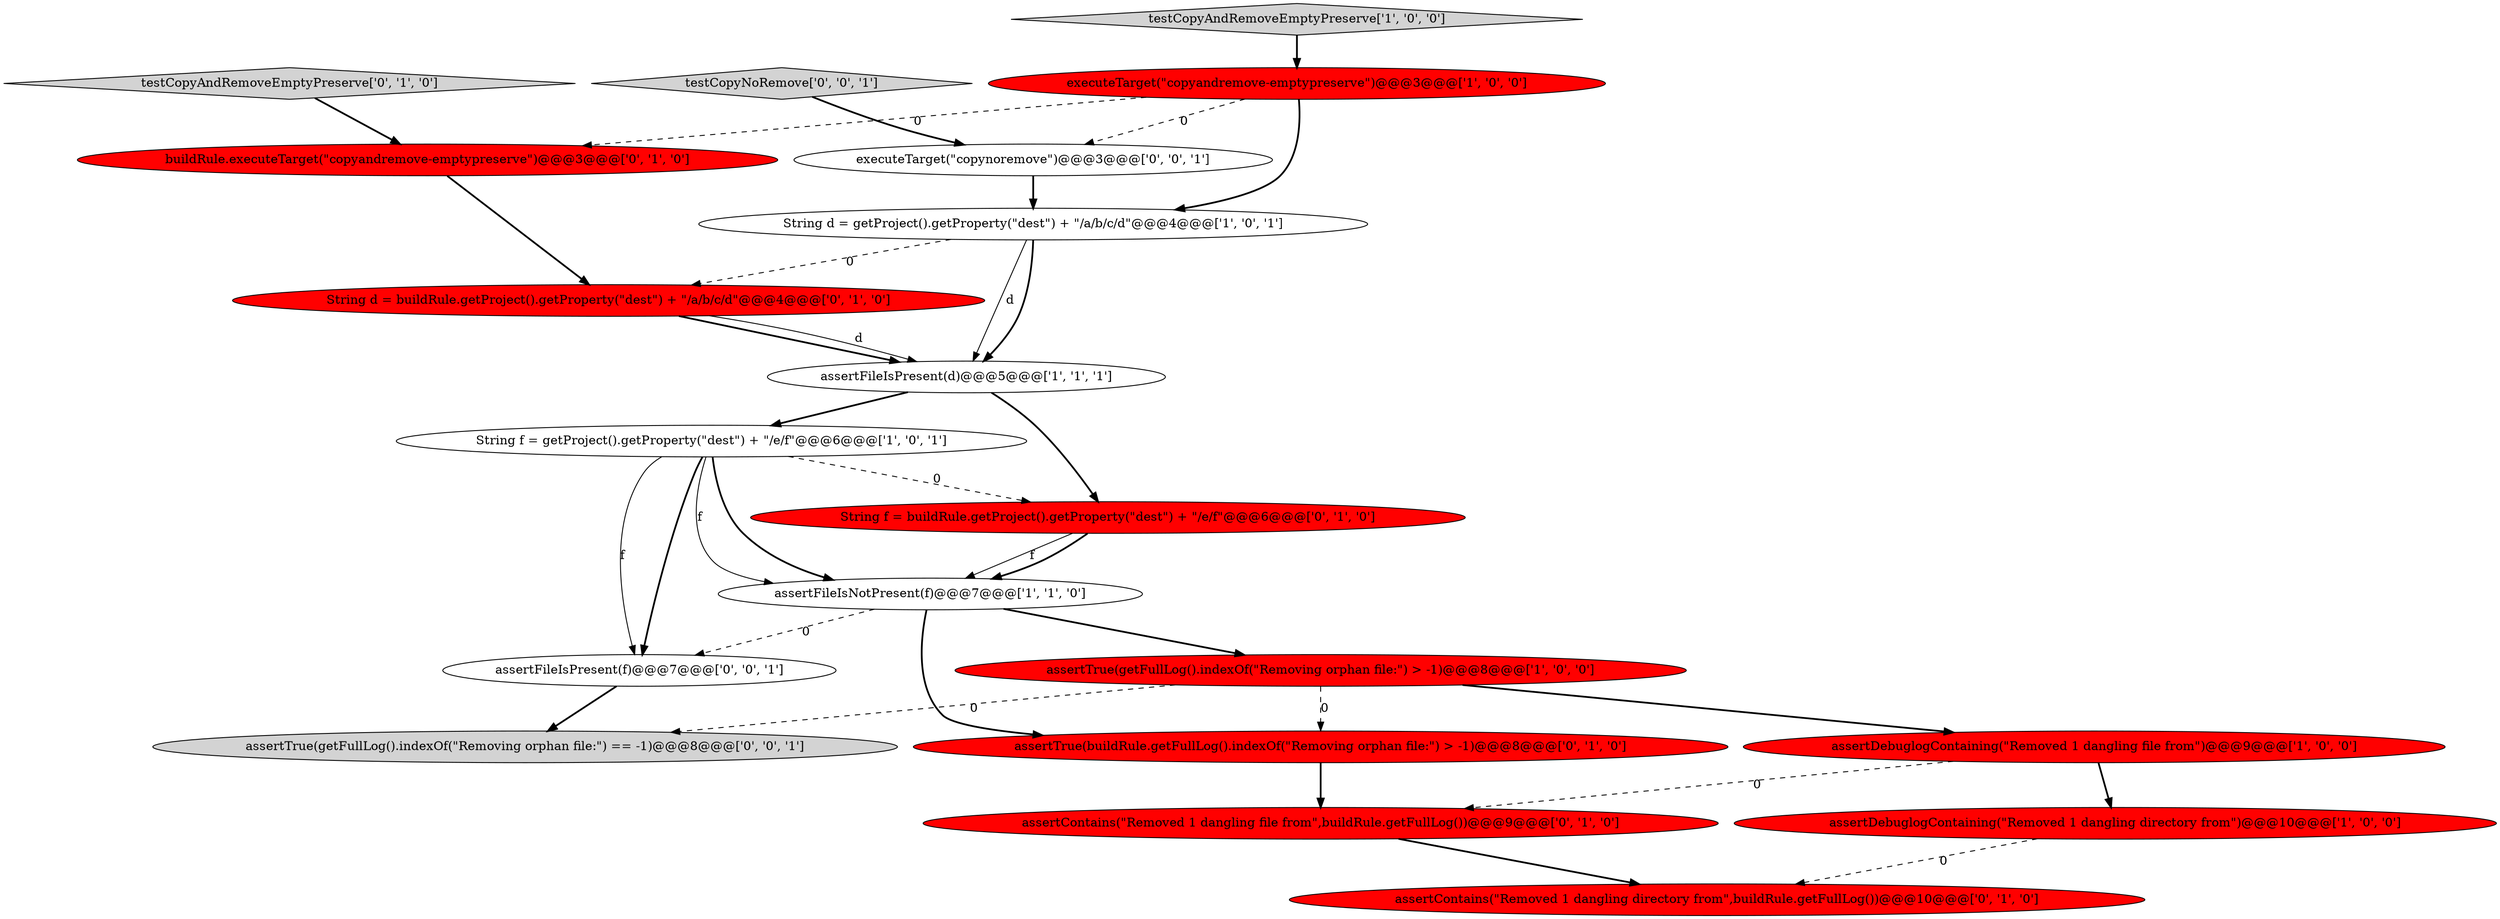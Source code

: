digraph {
2 [style = filled, label = "executeTarget(\"copyandremove-emptypreserve\")@@@3@@@['1', '0', '0']", fillcolor = red, shape = ellipse image = "AAA1AAABBB1BBB"];
11 [style = filled, label = "assertContains(\"Removed 1 dangling directory from\",buildRule.getFullLog())@@@10@@@['0', '1', '0']", fillcolor = red, shape = ellipse image = "AAA1AAABBB2BBB"];
14 [style = filled, label = "String d = buildRule.getProject().getProperty(\"dest\") + \"/a/b/c/d\"@@@4@@@['0', '1', '0']", fillcolor = red, shape = ellipse image = "AAA1AAABBB2BBB"];
19 [style = filled, label = "assertFileIsPresent(f)@@@7@@@['0', '0', '1']", fillcolor = white, shape = ellipse image = "AAA0AAABBB3BBB"];
16 [style = filled, label = "executeTarget(\"copynoremove\")@@@3@@@['0', '0', '1']", fillcolor = white, shape = ellipse image = "AAA0AAABBB3BBB"];
1 [style = filled, label = "String f = getProject().getProperty(\"dest\") + \"/e/f\"@@@6@@@['1', '0', '1']", fillcolor = white, shape = ellipse image = "AAA0AAABBB1BBB"];
6 [style = filled, label = "testCopyAndRemoveEmptyPreserve['1', '0', '0']", fillcolor = lightgray, shape = diamond image = "AAA0AAABBB1BBB"];
10 [style = filled, label = "assertTrue(buildRule.getFullLog().indexOf(\"Removing orphan file:\") > -1)@@@8@@@['0', '1', '0']", fillcolor = red, shape = ellipse image = "AAA1AAABBB2BBB"];
7 [style = filled, label = "assertTrue(getFullLog().indexOf(\"Removing orphan file:\") > -1)@@@8@@@['1', '0', '0']", fillcolor = red, shape = ellipse image = "AAA1AAABBB1BBB"];
12 [style = filled, label = "assertContains(\"Removed 1 dangling file from\",buildRule.getFullLog())@@@9@@@['0', '1', '0']", fillcolor = red, shape = ellipse image = "AAA1AAABBB2BBB"];
3 [style = filled, label = "assertDebuglogContaining(\"Removed 1 dangling file from\")@@@9@@@['1', '0', '0']", fillcolor = red, shape = ellipse image = "AAA1AAABBB1BBB"];
8 [style = filled, label = "assertFileIsNotPresent(f)@@@7@@@['1', '1', '0']", fillcolor = white, shape = ellipse image = "AAA0AAABBB1BBB"];
18 [style = filled, label = "testCopyNoRemove['0', '0', '1']", fillcolor = lightgray, shape = diamond image = "AAA0AAABBB3BBB"];
9 [style = filled, label = "testCopyAndRemoveEmptyPreserve['0', '1', '0']", fillcolor = lightgray, shape = diamond image = "AAA0AAABBB2BBB"];
5 [style = filled, label = "assertFileIsPresent(d)@@@5@@@['1', '1', '1']", fillcolor = white, shape = ellipse image = "AAA0AAABBB1BBB"];
15 [style = filled, label = "String f = buildRule.getProject().getProperty(\"dest\") + \"/e/f\"@@@6@@@['0', '1', '0']", fillcolor = red, shape = ellipse image = "AAA1AAABBB2BBB"];
0 [style = filled, label = "String d = getProject().getProperty(\"dest\") + \"/a/b/c/d\"@@@4@@@['1', '0', '1']", fillcolor = white, shape = ellipse image = "AAA0AAABBB1BBB"];
13 [style = filled, label = "buildRule.executeTarget(\"copyandremove-emptypreserve\")@@@3@@@['0', '1', '0']", fillcolor = red, shape = ellipse image = "AAA1AAABBB2BBB"];
17 [style = filled, label = "assertTrue(getFullLog().indexOf(\"Removing orphan file:\") == -1)@@@8@@@['0', '0', '1']", fillcolor = lightgray, shape = ellipse image = "AAA0AAABBB3BBB"];
4 [style = filled, label = "assertDebuglogContaining(\"Removed 1 dangling directory from\")@@@10@@@['1', '0', '0']", fillcolor = red, shape = ellipse image = "AAA1AAABBB1BBB"];
1->8 [style = solid, label="f"];
8->19 [style = dashed, label="0"];
8->10 [style = bold, label=""];
16->0 [style = bold, label=""];
1->8 [style = bold, label=""];
7->17 [style = dashed, label="0"];
1->15 [style = dashed, label="0"];
1->19 [style = solid, label="f"];
14->5 [style = bold, label=""];
12->11 [style = bold, label=""];
15->8 [style = solid, label="f"];
5->15 [style = bold, label=""];
19->17 [style = bold, label=""];
3->4 [style = bold, label=""];
7->3 [style = bold, label=""];
8->7 [style = bold, label=""];
6->2 [style = bold, label=""];
0->14 [style = dashed, label="0"];
5->1 [style = bold, label=""];
0->5 [style = solid, label="d"];
2->0 [style = bold, label=""];
3->12 [style = dashed, label="0"];
10->12 [style = bold, label=""];
2->13 [style = dashed, label="0"];
2->16 [style = dashed, label="0"];
7->10 [style = dashed, label="0"];
4->11 [style = dashed, label="0"];
1->19 [style = bold, label=""];
13->14 [style = bold, label=""];
15->8 [style = bold, label=""];
14->5 [style = solid, label="d"];
0->5 [style = bold, label=""];
9->13 [style = bold, label=""];
18->16 [style = bold, label=""];
}
